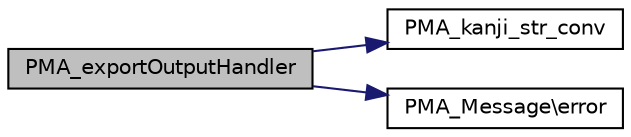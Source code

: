 digraph G
{
  edge [fontname="Helvetica",fontsize="10",labelfontname="Helvetica",labelfontsize="10"];
  node [fontname="Helvetica",fontsize="10",shape=record];
  rankdir="LR";
  Node1 [label="PMA_exportOutputHandler",height=0.2,width=0.4,color="black", fillcolor="grey75", style="filled" fontcolor="black"];
  Node1 -> Node2 [color="midnightblue",fontsize="10",style="solid",fontname="Helvetica"];
  Node2 [label="PMA_kanji_str_conv",height=0.2,width=0.4,color="black", fillcolor="white", style="filled",URL="$kanji-encoding_8lib_8php.html#a4a82e7fe8e26da7199ab89dd3f017855",tooltip="Kanji string encoding convert 2002/1/4 by Y.Kawada."];
  Node1 -> Node3 [color="midnightblue",fontsize="10",style="solid",fontname="Helvetica"];
  Node3 [label="PMA_Message\\error",height=0.2,width=0.4,color="black", fillcolor="white", style="filled",URL="$classPMA__Message.html#ac1eedc27bd176676149c300379b98661",tooltip="get PMA_Message of type error"];
}
